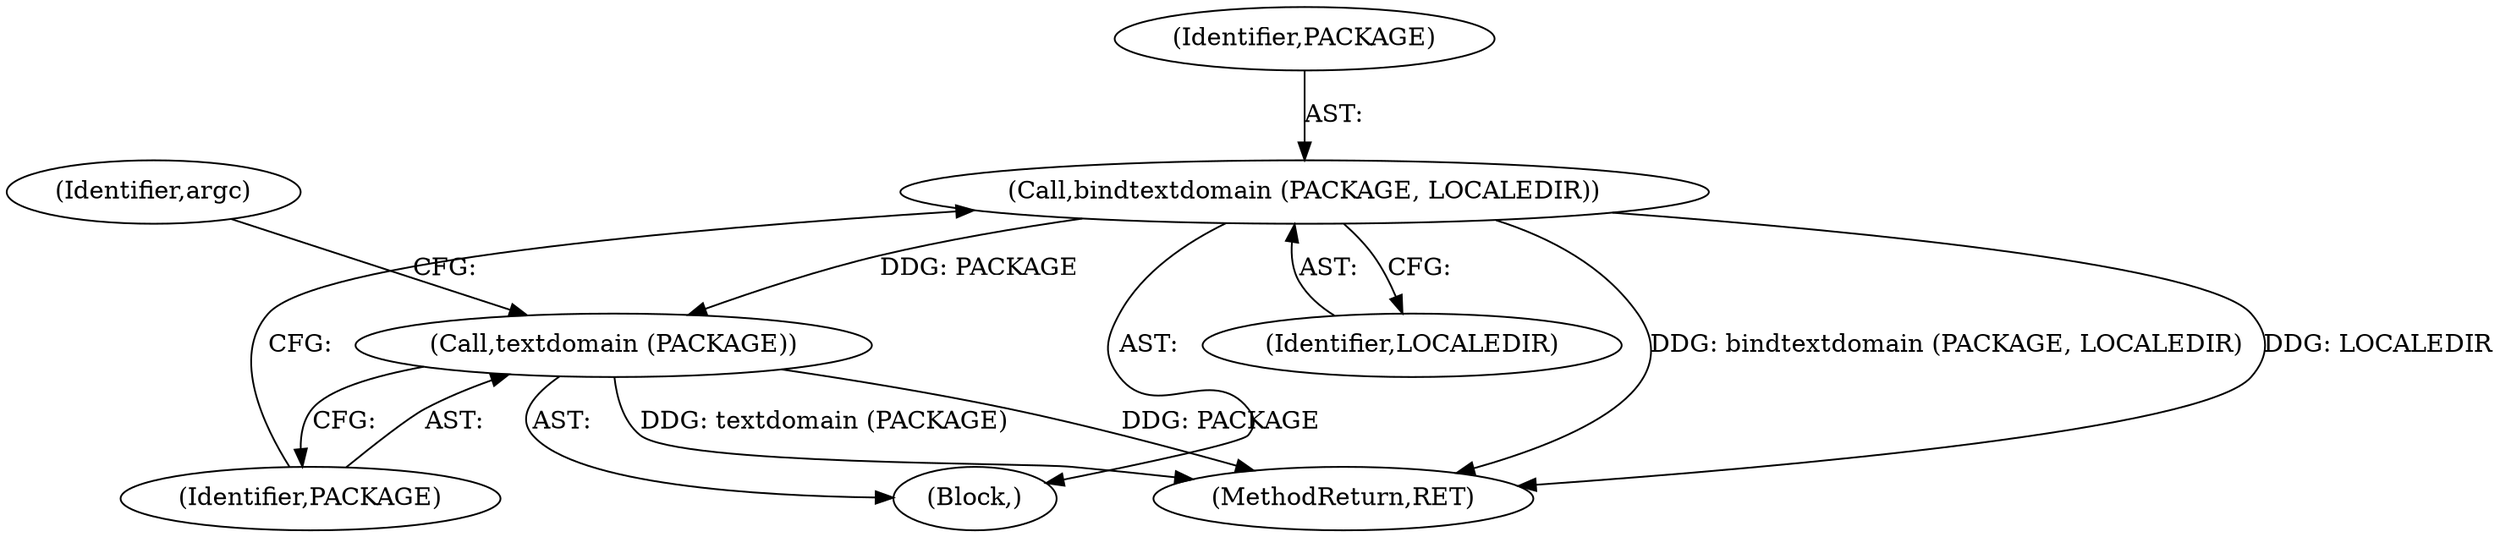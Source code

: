 digraph "0_savannah_5e3cb9c7b5bf0ce665b9d68f5ddf095af5c9ba60@API" {
"1000129" [label="(Call,bindtextdomain (PACKAGE, LOCALEDIR))"];
"1000132" [label="(Call,textdomain (PACKAGE))"];
"1001339" [label="(MethodReturn,RET)"];
"1000137" [label="(Identifier,argc)"];
"1000130" [label="(Identifier,PACKAGE)"];
"1000131" [label="(Identifier,LOCALEDIR)"];
"1000132" [label="(Call,textdomain (PACKAGE))"];
"1000129" [label="(Call,bindtextdomain (PACKAGE, LOCALEDIR))"];
"1000133" [label="(Identifier,PACKAGE)"];
"1000104" [label="(Block,)"];
"1000129" -> "1000104"  [label="AST: "];
"1000129" -> "1000131"  [label="CFG: "];
"1000130" -> "1000129"  [label="AST: "];
"1000131" -> "1000129"  [label="AST: "];
"1000133" -> "1000129"  [label="CFG: "];
"1000129" -> "1001339"  [label="DDG: bindtextdomain (PACKAGE, LOCALEDIR)"];
"1000129" -> "1001339"  [label="DDG: LOCALEDIR"];
"1000129" -> "1000132"  [label="DDG: PACKAGE"];
"1000132" -> "1000104"  [label="AST: "];
"1000132" -> "1000133"  [label="CFG: "];
"1000133" -> "1000132"  [label="AST: "];
"1000137" -> "1000132"  [label="CFG: "];
"1000132" -> "1001339"  [label="DDG: textdomain (PACKAGE)"];
"1000132" -> "1001339"  [label="DDG: PACKAGE"];
}
